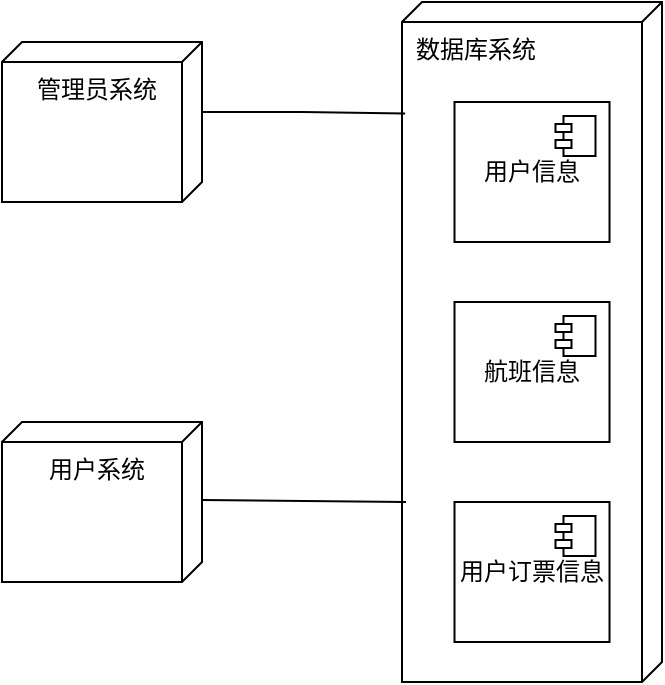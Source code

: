 <mxfile version="21.1.5" type="github">
  <diagram name="第 1 页" id="HHXmJBY0ZKrNh1pkVk6M">
    <mxGraphModel dx="522" dy="490" grid="1" gridSize="10" guides="1" tooltips="1" connect="1" arrows="1" fold="1" page="1" pageScale="1" pageWidth="827" pageHeight="1169" math="0" shadow="0">
      <root>
        <mxCell id="0" />
        <mxCell id="1" parent="0" />
        <mxCell id="bCVOg3vLBhjGLsg4i6ND-4" value="数据库系统" style="verticalAlign=top;align=left;shape=cube;size=10;direction=south;fontStyle=0;html=1;boundedLbl=1;spacingLeft=5;whiteSpace=wrap;" vertex="1" parent="1">
          <mxGeometry x="370" y="80" width="130" height="340" as="geometry" />
        </mxCell>
        <mxCell id="bCVOg3vLBhjGLsg4i6ND-6" value="用户系统" style="verticalAlign=top;align=center;shape=cube;size=10;direction=south;html=1;boundedLbl=1;spacingLeft=5;whiteSpace=wrap;" vertex="1" parent="1">
          <mxGeometry x="170" y="290" width="100" height="80" as="geometry" />
        </mxCell>
        <mxCell id="bCVOg3vLBhjGLsg4i6ND-14" style="edgeStyle=orthogonalEdgeStyle;rounded=0;orthogonalLoop=1;jettySize=auto;html=1;exitX=0;exitY=0;exitDx=35;exitDy=0;exitPerimeter=0;entryX=0.164;entryY=0.988;entryDx=0;entryDy=0;entryPerimeter=0;endArrow=None;" edge="1" parent="1" source="bCVOg3vLBhjGLsg4i6ND-7" target="bCVOg3vLBhjGLsg4i6ND-4">
          <mxGeometry relative="1" as="geometry" />
        </mxCell>
        <mxCell id="bCVOg3vLBhjGLsg4i6ND-7" value="管理员系统" style="verticalAlign=top;align=center;shape=cube;size=10;direction=south;html=1;boundedLbl=1;spacingLeft=5;whiteSpace=wrap;" vertex="1" parent="1">
          <mxGeometry x="170" y="100" width="100" height="80" as="geometry" />
        </mxCell>
        <mxCell id="bCVOg3vLBhjGLsg4i6ND-8" value="用户信息" style="html=1;dropTarget=0;whiteSpace=wrap;" vertex="1" parent="1">
          <mxGeometry x="396.25" y="130" width="77.5" height="70" as="geometry" />
        </mxCell>
        <mxCell id="bCVOg3vLBhjGLsg4i6ND-9" value="" style="shape=module;jettyWidth=8;jettyHeight=4;" vertex="1" parent="bCVOg3vLBhjGLsg4i6ND-8">
          <mxGeometry x="1" width="20" height="20" relative="1" as="geometry">
            <mxPoint x="-27" y="7" as="offset" />
          </mxGeometry>
        </mxCell>
        <mxCell id="bCVOg3vLBhjGLsg4i6ND-10" value="航班信息" style="html=1;dropTarget=0;whiteSpace=wrap;" vertex="1" parent="1">
          <mxGeometry x="396.25" y="230" width="77.5" height="70" as="geometry" />
        </mxCell>
        <mxCell id="bCVOg3vLBhjGLsg4i6ND-11" value="" style="shape=module;jettyWidth=8;jettyHeight=4;" vertex="1" parent="bCVOg3vLBhjGLsg4i6ND-10">
          <mxGeometry x="1" width="20" height="20" relative="1" as="geometry">
            <mxPoint x="-27" y="7" as="offset" />
          </mxGeometry>
        </mxCell>
        <mxCell id="bCVOg3vLBhjGLsg4i6ND-12" value="用户订票信息" style="html=1;dropTarget=0;whiteSpace=wrap;" vertex="1" parent="1">
          <mxGeometry x="396.25" y="330" width="77.5" height="70" as="geometry" />
        </mxCell>
        <mxCell id="bCVOg3vLBhjGLsg4i6ND-13" value="" style="shape=module;jettyWidth=8;jettyHeight=4;" vertex="1" parent="bCVOg3vLBhjGLsg4i6ND-12">
          <mxGeometry x="1" width="20" height="20" relative="1" as="geometry">
            <mxPoint x="-27" y="7" as="offset" />
          </mxGeometry>
        </mxCell>
        <mxCell id="bCVOg3vLBhjGLsg4i6ND-15" style="rounded=0;orthogonalLoop=1;jettySize=auto;html=1;exitX=0;exitY=0;exitDx=35;exitDy=0;exitPerimeter=0;entryX=0.164;entryY=0.988;entryDx=0;entryDy=0;entryPerimeter=0;endArrow=None;" edge="1" parent="1">
          <mxGeometry relative="1" as="geometry">
            <mxPoint x="270" y="329" as="sourcePoint" />
            <mxPoint x="372" y="330" as="targetPoint" />
          </mxGeometry>
        </mxCell>
      </root>
    </mxGraphModel>
  </diagram>
</mxfile>
